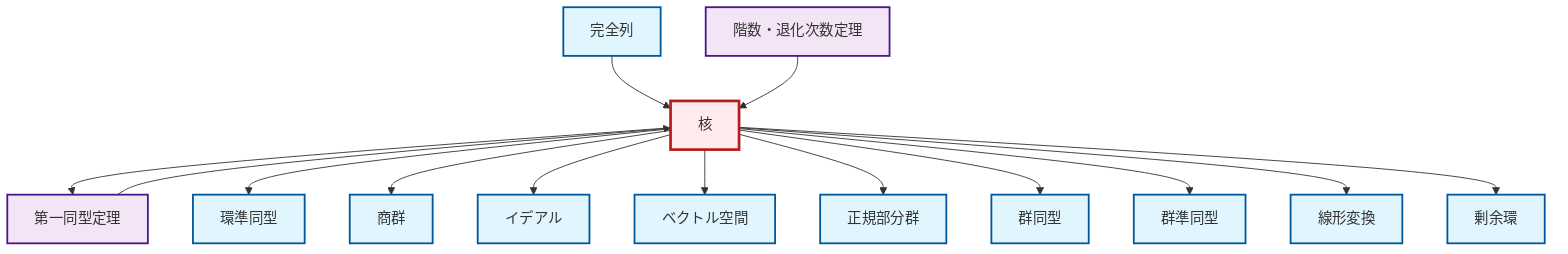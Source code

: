 graph TD
    classDef definition fill:#e1f5fe,stroke:#01579b,stroke-width:2px
    classDef theorem fill:#f3e5f5,stroke:#4a148c,stroke-width:2px
    classDef axiom fill:#fff3e0,stroke:#e65100,stroke-width:2px
    classDef example fill:#e8f5e9,stroke:#1b5e20,stroke-width:2px
    classDef current fill:#ffebee,stroke:#b71c1c,stroke-width:3px
    def-exact-sequence["完全列"]:::definition
    def-quotient-ring["剰余環"]:::definition
    def-ring-homomorphism["環準同型"]:::definition
    def-kernel["核"]:::definition
    def-isomorphism["群同型"]:::definition
    def-vector-space["ベクトル空間"]:::definition
    thm-rank-nullity["階数・退化次数定理"]:::theorem
    thm-first-isomorphism["第一同型定理"]:::theorem
    def-homomorphism["群準同型"]:::definition
    def-linear-transformation["線形変換"]:::definition
    def-ideal["イデアル"]:::definition
    def-normal-subgroup["正規部分群"]:::definition
    def-quotient-group["商群"]:::definition
    def-exact-sequence --> def-kernel
    def-kernel --> thm-first-isomorphism
    thm-first-isomorphism --> def-kernel
    def-kernel --> def-ring-homomorphism
    def-kernel --> def-quotient-group
    thm-rank-nullity --> def-kernel
    def-kernel --> def-ideal
    def-kernel --> def-vector-space
    def-kernel --> def-normal-subgroup
    def-kernel --> def-isomorphism
    def-kernel --> def-homomorphism
    def-kernel --> def-linear-transformation
    def-kernel --> def-quotient-ring
    class def-kernel current